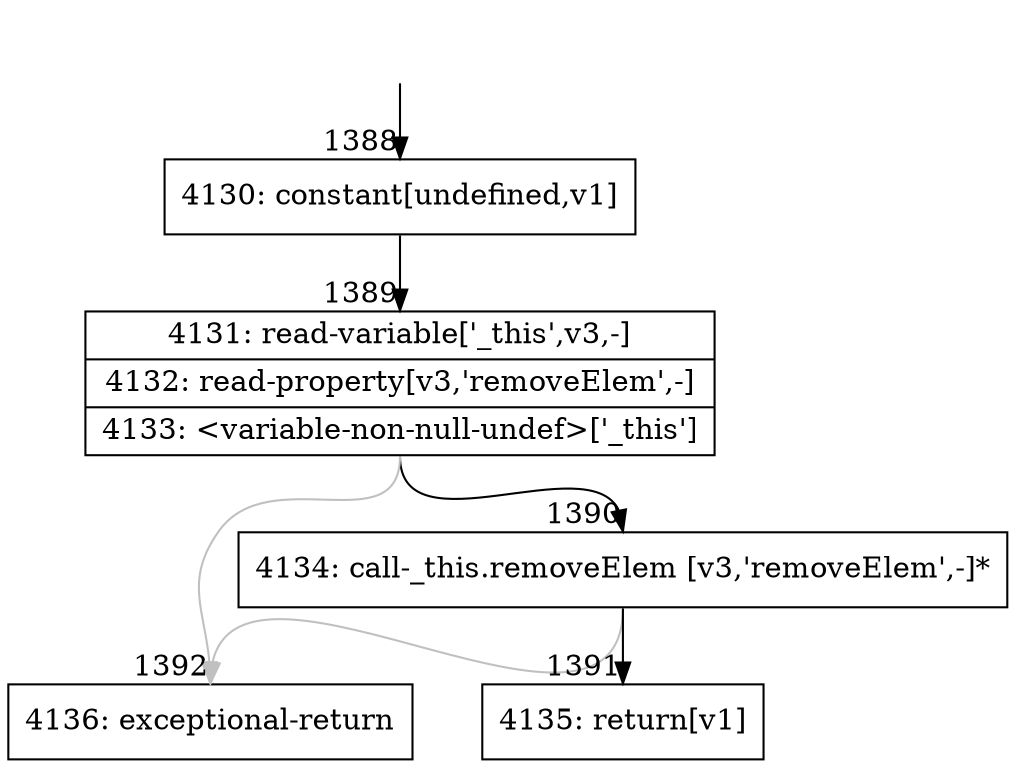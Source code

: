 digraph {
rankdir="TD"
BB_entry128[shape=none,label=""];
BB_entry128 -> BB1388 [tailport=s, headport=n, headlabel="    1388"]
BB1388 [shape=record label="{4130: constant[undefined,v1]}" ] 
BB1388 -> BB1389 [tailport=s, headport=n, headlabel="      1389"]
BB1389 [shape=record label="{4131: read-variable['_this',v3,-]|4132: read-property[v3,'removeElem',-]|4133: \<variable-non-null-undef\>['_this']}" ] 
BB1389 -> BB1390 [tailport=s, headport=n, headlabel="      1390"]
BB1389 -> BB1392 [tailport=s, headport=n, color=gray, headlabel="      1392"]
BB1390 [shape=record label="{4134: call-_this.removeElem [v3,'removeElem',-]*}" ] 
BB1390 -> BB1391 [tailport=s, headport=n, headlabel="      1391"]
BB1390 -> BB1392 [tailport=s, headport=n, color=gray]
BB1391 [shape=record label="{4135: return[v1]}" ] 
BB1392 [shape=record label="{4136: exceptional-return}" ] 
//#$~ 1942
}
